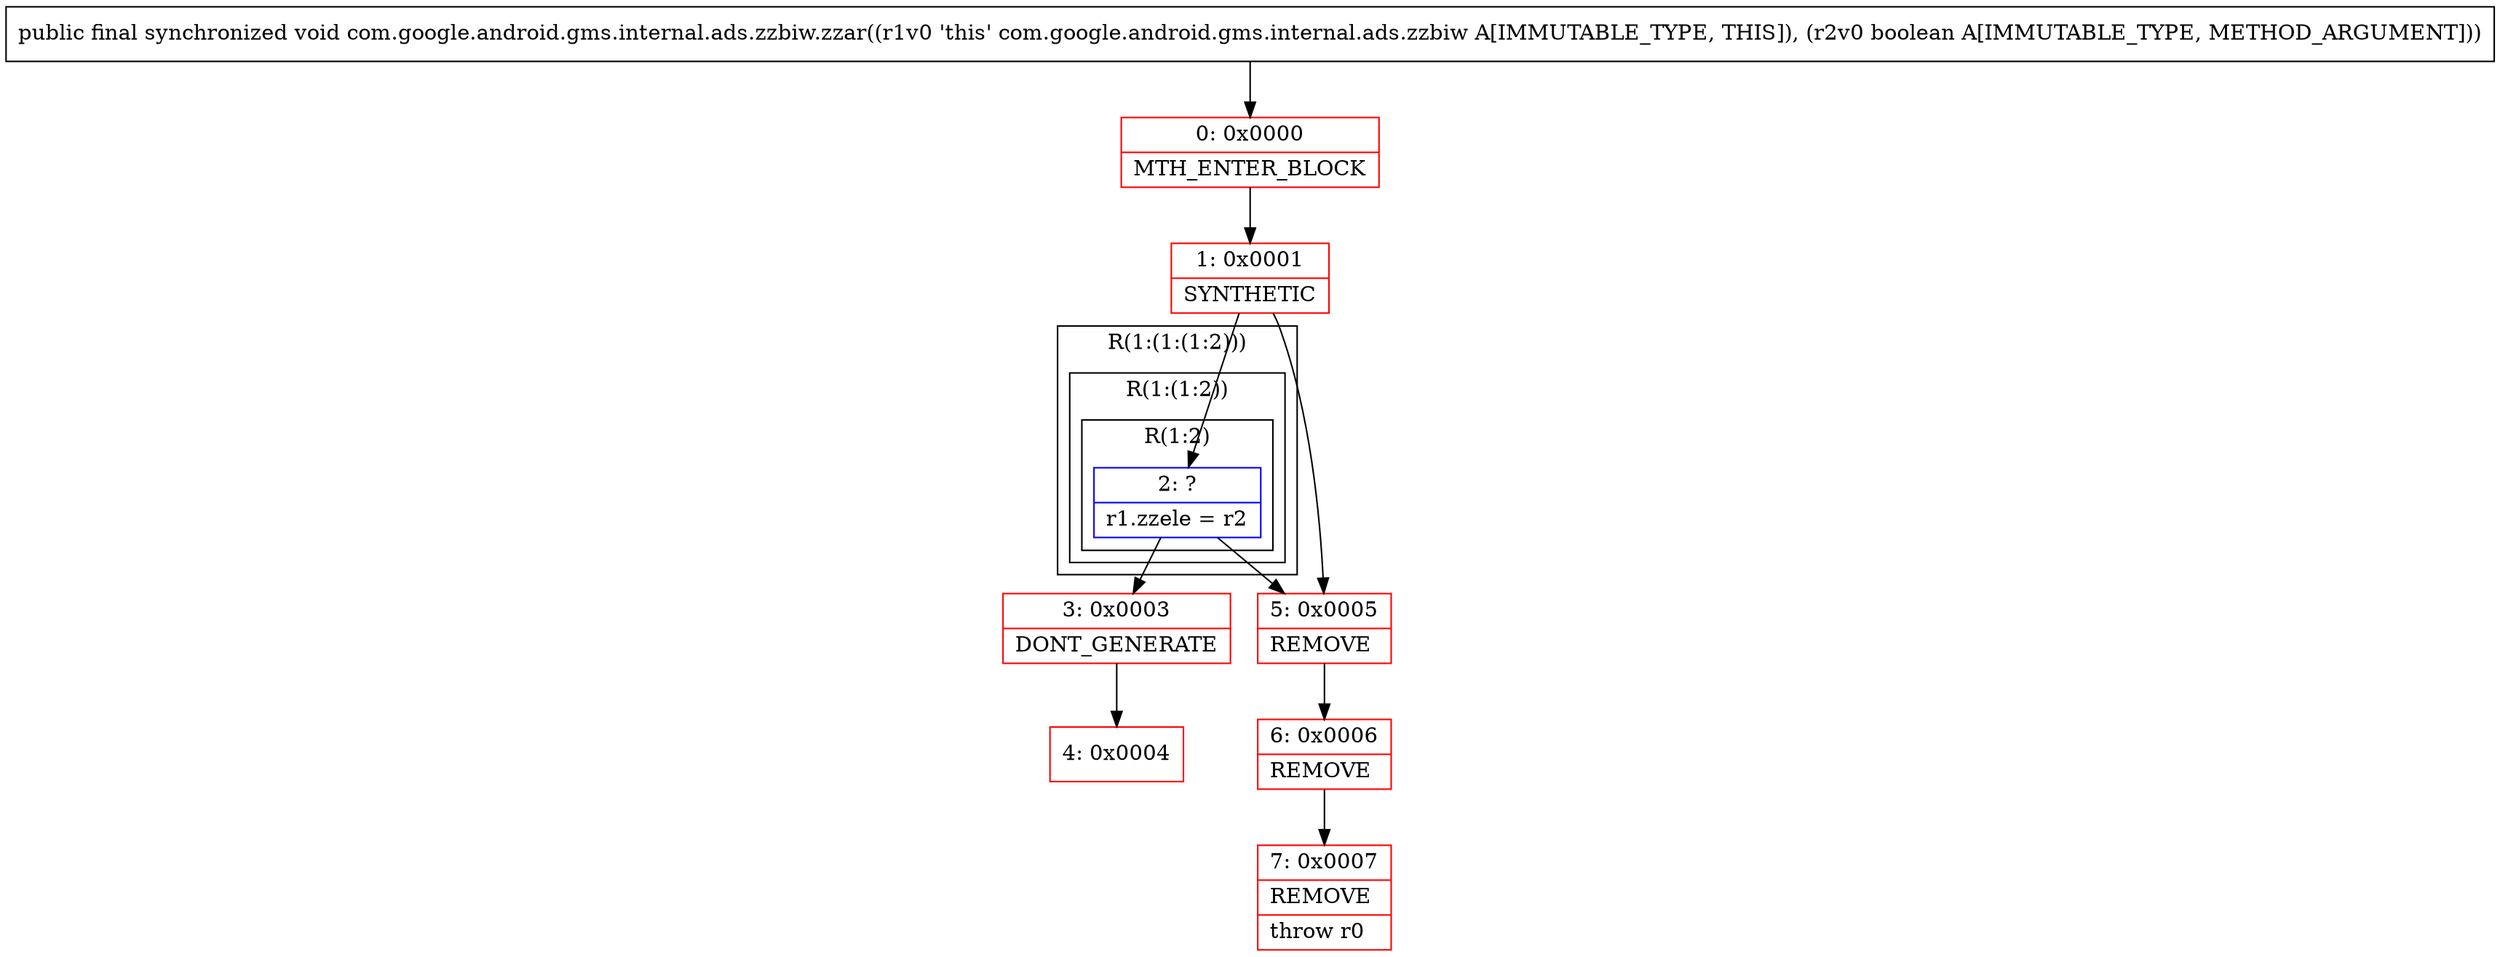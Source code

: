 digraph "CFG forcom.google.android.gms.internal.ads.zzbiw.zzar(Z)V" {
subgraph cluster_Region_262882789 {
label = "R(1:(1:(1:2)))";
node [shape=record,color=blue];
subgraph cluster_Region_773365936 {
label = "R(1:(1:2))";
node [shape=record,color=blue];
subgraph cluster_Region_437913044 {
label = "R(1:2)";
node [shape=record,color=blue];
Node_2 [shape=record,label="{2\:\ ?|r1.zzele = r2\l}"];
}
}
}
Node_0 [shape=record,color=red,label="{0\:\ 0x0000|MTH_ENTER_BLOCK\l}"];
Node_1 [shape=record,color=red,label="{1\:\ 0x0001|SYNTHETIC\l}"];
Node_3 [shape=record,color=red,label="{3\:\ 0x0003|DONT_GENERATE\l}"];
Node_4 [shape=record,color=red,label="{4\:\ 0x0004}"];
Node_5 [shape=record,color=red,label="{5\:\ 0x0005|REMOVE\l}"];
Node_6 [shape=record,color=red,label="{6\:\ 0x0006|REMOVE\l}"];
Node_7 [shape=record,color=red,label="{7\:\ 0x0007|REMOVE\l|throw r0\l}"];
MethodNode[shape=record,label="{public final synchronized void com.google.android.gms.internal.ads.zzbiw.zzar((r1v0 'this' com.google.android.gms.internal.ads.zzbiw A[IMMUTABLE_TYPE, THIS]), (r2v0 boolean A[IMMUTABLE_TYPE, METHOD_ARGUMENT])) }"];
MethodNode -> Node_0;
Node_2 -> Node_3;
Node_2 -> Node_5;
Node_0 -> Node_1;
Node_1 -> Node_2;
Node_1 -> Node_5;
Node_3 -> Node_4;
Node_5 -> Node_6;
Node_6 -> Node_7;
}

